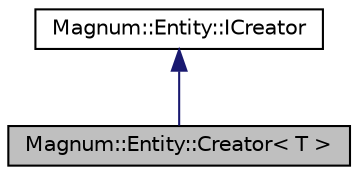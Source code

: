 digraph "Magnum::Entity::Creator&lt; T &gt;"
{
  edge [fontname="Helvetica",fontsize="10",labelfontname="Helvetica",labelfontsize="10"];
  node [fontname="Helvetica",fontsize="10",shape=record];
  Node1 [label="Magnum::Entity::Creator\< T \>",height=0.2,width=0.4,color="black", fillcolor="grey75", style="filled", fontcolor="black"];
  Node2 -> Node1 [dir="back",color="midnightblue",fontsize="10",style="solid",fontname="Helvetica"];
  Node2 [label="Magnum::Entity::ICreator",height=0.2,width=0.4,color="black", fillcolor="white", style="filled",URL="$class_magnum_1_1_entity_1_1_i_creator.html",tooltip="ICreator. "];
}
